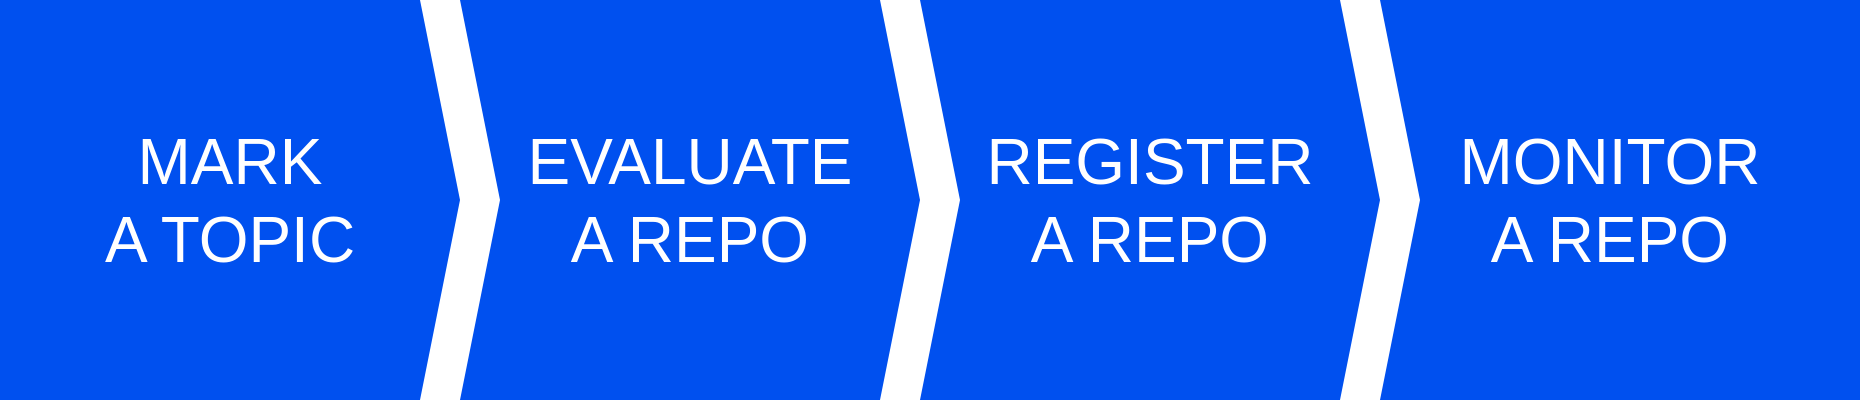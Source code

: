 <mxfile>
    <diagram id="pX5-6VNbZVyPCqGmud-Y" name="Page-1">
        <mxGraphModel dx="1053" dy="656" grid="1" gridSize="10" guides="1" tooltips="1" connect="1" arrows="1" fold="1" page="1" pageScale="1" pageWidth="1100" pageHeight="850" math="0" shadow="0">
            <root>
                <mxCell id="0"/>
                <mxCell id="1" parent="0"/>
                <mxCell id="9" value="MARK&lt;br style=&quot;font-size: 32px&quot;&gt;A TOPIC" style="shape=step;perimeter=stepPerimeter;whiteSpace=wrap;html=1;fixedSize=1;fontSize=32;strokeWidth=1;fillColor=#0050ef;fontColor=#ffffff;strokeColor=none;" parent="1" vertex="1">
                    <mxGeometry x="50" y="40" width="230" height="200" as="geometry"/>
                </mxCell>
                <mxCell id="10" value="EVALUATE&lt;br style=&quot;font-size: 32px&quot;&gt;A REPO" style="shape=step;perimeter=stepPerimeter;whiteSpace=wrap;html=1;fixedSize=1;fontSize=32;strokeWidth=1;fillColor=#0050ef;fontColor=#ffffff;strokeColor=none;" parent="1" vertex="1">
                    <mxGeometry x="280" y="40" width="230" height="200" as="geometry"/>
                </mxCell>
                <mxCell id="11" value="REGISTER&lt;br style=&quot;font-size: 32px&quot;&gt;A REPO" style="shape=step;perimeter=stepPerimeter;whiteSpace=wrap;html=1;fixedSize=1;fontSize=32;strokeWidth=1;fillColor=#0050ef;fontColor=#ffffff;strokeColor=none;" parent="1" vertex="1">
                    <mxGeometry x="510" y="40" width="230" height="200" as="geometry"/>
                </mxCell>
                <mxCell id="12" value="MONITOR&lt;br style=&quot;font-size: 32px&quot;&gt;A REPO" style="shape=step;perimeter=stepPerimeter;whiteSpace=wrap;html=1;fixedSize=1;fontSize=32;strokeWidth=1;fillColor=#0050ef;fontColor=#ffffff;strokeColor=none;" parent="1" vertex="1">
                    <mxGeometry x="740" y="40" width="230" height="200" as="geometry"/>
                </mxCell>
                <mxCell id="13" value="" style="rounded=0;whiteSpace=wrap;html=1;fontSize=32;strokeWidth=1;fillColor=#0050ef;fontColor=#ffffff;strokeColor=none;" parent="1" vertex="1">
                    <mxGeometry x="50" y="40" width="40" height="200" as="geometry"/>
                </mxCell>
                <mxCell id="14" value="" style="rounded=0;whiteSpace=wrap;html=1;fontSize=32;strokeWidth=1;fillColor=#0050ef;fontColor=#ffffff;strokeColor=none;" parent="1" vertex="1">
                    <mxGeometry x="950" y="40" width="30" height="200" as="geometry"/>
                </mxCell>
            </root>
        </mxGraphModel>
    </diagram>
</mxfile>